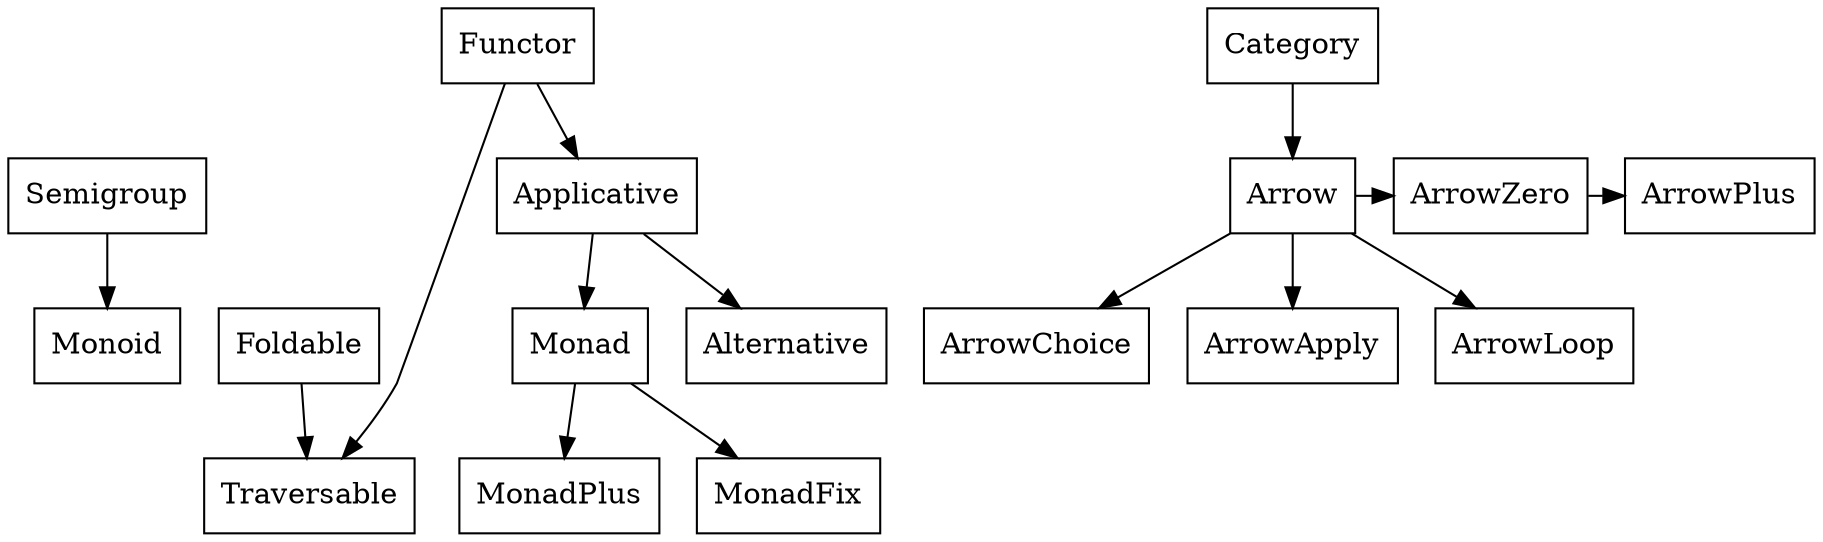 digraph {

# Based on:
# https://wiki.haskell.org/Typeclassopedia#Introduction
# https://wiki.haskell.org/File:Dependencies.txt

        node [shape=box];

        Semigroup -> Monoid;

        {rank = same; Monoid; Foldable; Monad}

        Foldable -> Traversable;

        Functor -> Applicative -> Monad;

        Monad -> MonadPlus;

        Monad -> MonadFix;

        {rank = same; MonadPlus; MonadFix}

        Functor -> Traversable;
        Applicative -> Alternative;

        # TODO:

        Category -> Arrow -> ArrowChoice;

        {rank = same; Arrow; ArrowZero; ArrowPlus}

        Arrow -> ArrowApply;

        Arrow -> ArrowLoop;

        Arrow -> ArrowZero -> ArrowPlus;

}
